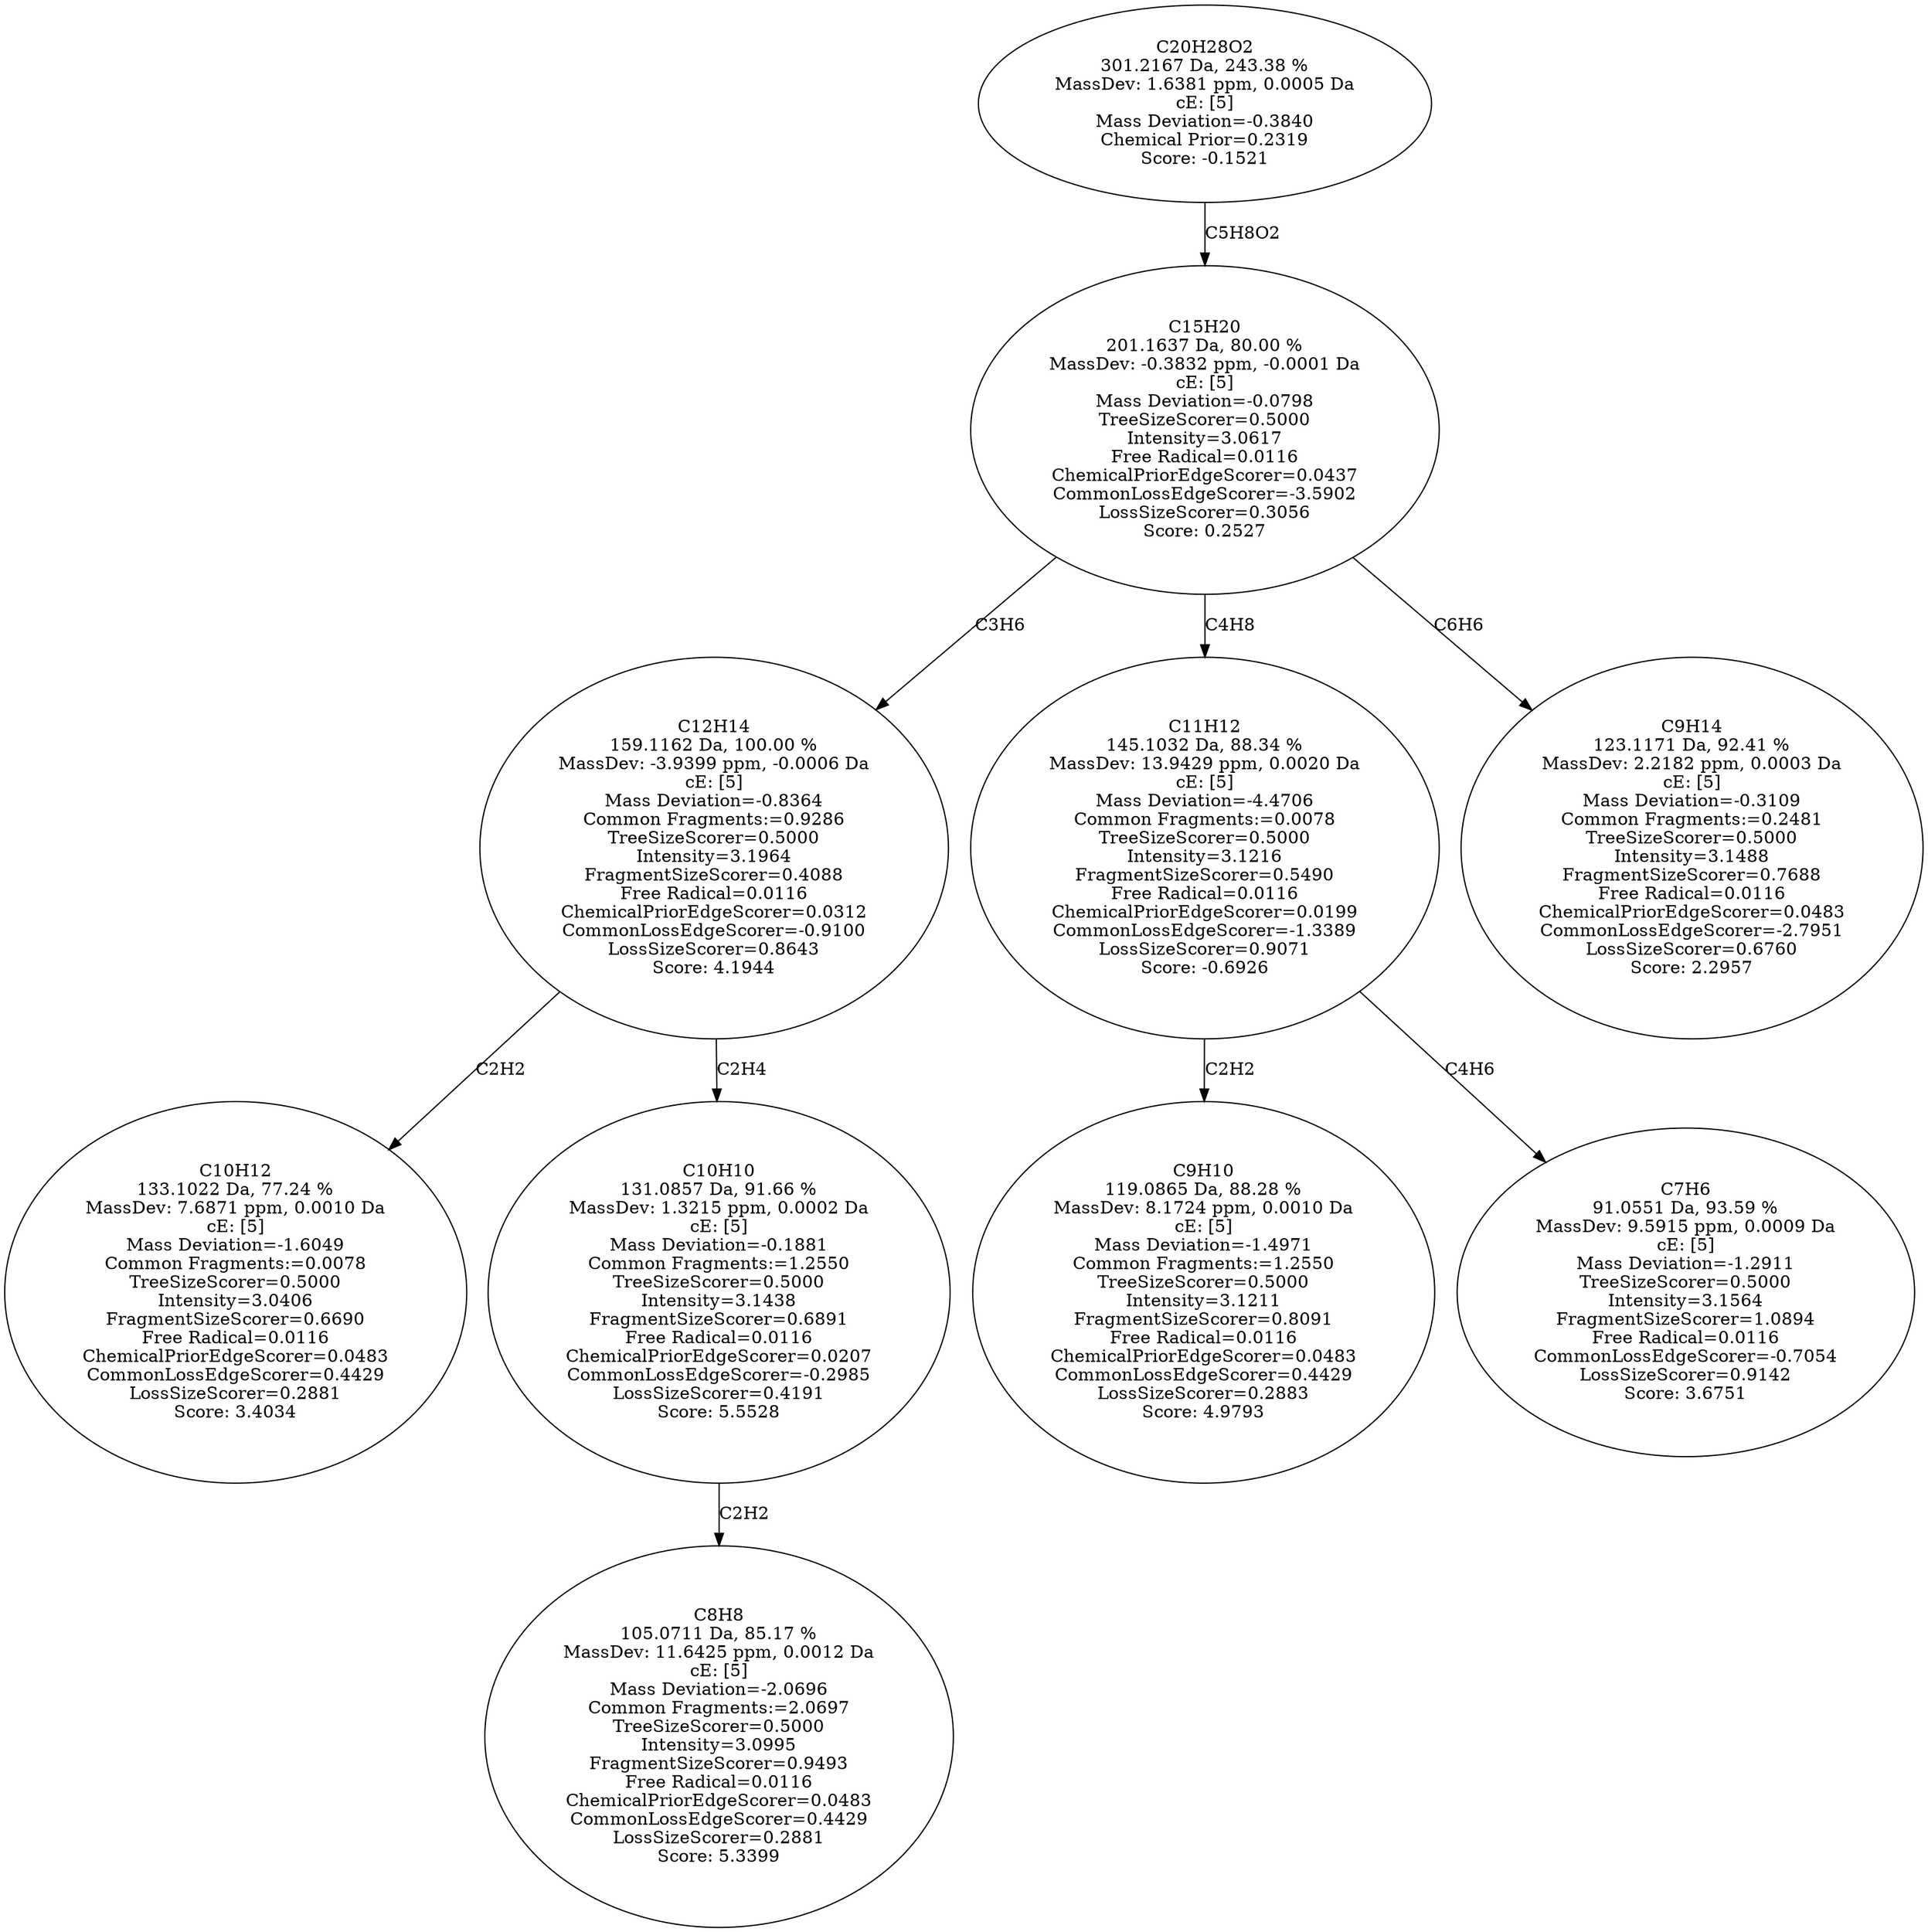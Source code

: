 strict digraph {
v1 [label="C10H12\n133.1022 Da, 77.24 %\nMassDev: 7.6871 ppm, 0.0010 Da\ncE: [5]\nMass Deviation=-1.6049\nCommon Fragments:=0.0078\nTreeSizeScorer=0.5000\nIntensity=3.0406\nFragmentSizeScorer=0.6690\nFree Radical=0.0116\nChemicalPriorEdgeScorer=0.0483\nCommonLossEdgeScorer=0.4429\nLossSizeScorer=0.2881\nScore: 3.4034"];
v2 [label="C8H8\n105.0711 Da, 85.17 %\nMassDev: 11.6425 ppm, 0.0012 Da\ncE: [5]\nMass Deviation=-2.0696\nCommon Fragments:=2.0697\nTreeSizeScorer=0.5000\nIntensity=3.0995\nFragmentSizeScorer=0.9493\nFree Radical=0.0116\nChemicalPriorEdgeScorer=0.0483\nCommonLossEdgeScorer=0.4429\nLossSizeScorer=0.2881\nScore: 5.3399"];
v3 [label="C10H10\n131.0857 Da, 91.66 %\nMassDev: 1.3215 ppm, 0.0002 Da\ncE: [5]\nMass Deviation=-0.1881\nCommon Fragments:=1.2550\nTreeSizeScorer=0.5000\nIntensity=3.1438\nFragmentSizeScorer=0.6891\nFree Radical=0.0116\nChemicalPriorEdgeScorer=0.0207\nCommonLossEdgeScorer=-0.2985\nLossSizeScorer=0.4191\nScore: 5.5528"];
v4 [label="C12H14\n159.1162 Da, 100.00 %\nMassDev: -3.9399 ppm, -0.0006 Da\ncE: [5]\nMass Deviation=-0.8364\nCommon Fragments:=0.9286\nTreeSizeScorer=0.5000\nIntensity=3.1964\nFragmentSizeScorer=0.4088\nFree Radical=0.0116\nChemicalPriorEdgeScorer=0.0312\nCommonLossEdgeScorer=-0.9100\nLossSizeScorer=0.8643\nScore: 4.1944"];
v5 [label="C9H10\n119.0865 Da, 88.28 %\nMassDev: 8.1724 ppm, 0.0010 Da\ncE: [5]\nMass Deviation=-1.4971\nCommon Fragments:=1.2550\nTreeSizeScorer=0.5000\nIntensity=3.1211\nFragmentSizeScorer=0.8091\nFree Radical=0.0116\nChemicalPriorEdgeScorer=0.0483\nCommonLossEdgeScorer=0.4429\nLossSizeScorer=0.2883\nScore: 4.9793"];
v6 [label="C7H6\n91.0551 Da, 93.59 %\nMassDev: 9.5915 ppm, 0.0009 Da\ncE: [5]\nMass Deviation=-1.2911\nTreeSizeScorer=0.5000\nIntensity=3.1564\nFragmentSizeScorer=1.0894\nFree Radical=0.0116\nCommonLossEdgeScorer=-0.7054\nLossSizeScorer=0.9142\nScore: 3.6751"];
v7 [label="C11H12\n145.1032 Da, 88.34 %\nMassDev: 13.9429 ppm, 0.0020 Da\ncE: [5]\nMass Deviation=-4.4706\nCommon Fragments:=0.0078\nTreeSizeScorer=0.5000\nIntensity=3.1216\nFragmentSizeScorer=0.5490\nFree Radical=0.0116\nChemicalPriorEdgeScorer=0.0199\nCommonLossEdgeScorer=-1.3389\nLossSizeScorer=0.9071\nScore: -0.6926"];
v8 [label="C9H14\n123.1171 Da, 92.41 %\nMassDev: 2.2182 ppm, 0.0003 Da\ncE: [5]\nMass Deviation=-0.3109\nCommon Fragments:=0.2481\nTreeSizeScorer=0.5000\nIntensity=3.1488\nFragmentSizeScorer=0.7688\nFree Radical=0.0116\nChemicalPriorEdgeScorer=0.0483\nCommonLossEdgeScorer=-2.7951\nLossSizeScorer=0.6760\nScore: 2.2957"];
v9 [label="C15H20\n201.1637 Da, 80.00 %\nMassDev: -0.3832 ppm, -0.0001 Da\ncE: [5]\nMass Deviation=-0.0798\nTreeSizeScorer=0.5000\nIntensity=3.0617\nFree Radical=0.0116\nChemicalPriorEdgeScorer=0.0437\nCommonLossEdgeScorer=-3.5902\nLossSizeScorer=0.3056\nScore: 0.2527"];
v10 [label="C20H28O2\n301.2167 Da, 243.38 %\nMassDev: 1.6381 ppm, 0.0005 Da\ncE: [5]\nMass Deviation=-0.3840\nChemical Prior=0.2319\nScore: -0.1521"];
v4 -> v1 [label="C2H2"];
v3 -> v2 [label="C2H2"];
v4 -> v3 [label="C2H4"];
v9 -> v4 [label="C3H6"];
v7 -> v5 [label="C2H2"];
v7 -> v6 [label="C4H6"];
v9 -> v7 [label="C4H8"];
v9 -> v8 [label="C6H6"];
v10 -> v9 [label="C5H8O2"];
}